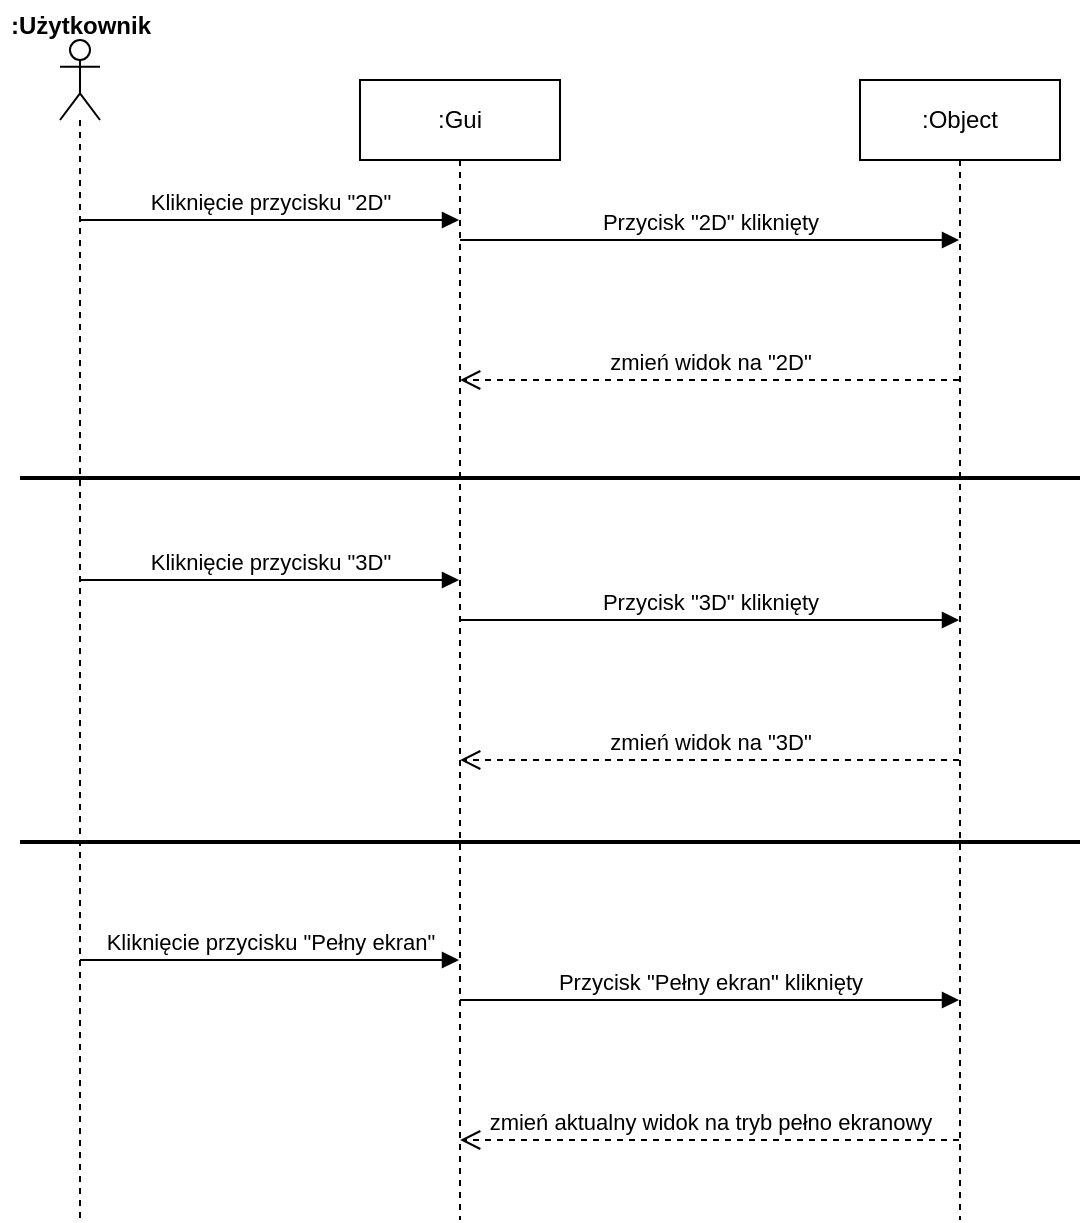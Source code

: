 <mxfile version="24.5.2" type="google">
  <diagram name="Page-1" id="yEUk4PSPVy6la2OCzM-_">
    <mxGraphModel grid="1" page="1" gridSize="10" guides="1" tooltips="1" connect="1" arrows="1" fold="1" pageScale="1" pageWidth="550" pageHeight="650" background="#ffffff" math="0" shadow="0">
      <root>
        <mxCell id="0" />
        <mxCell id="1" parent="0" />
        <mxCell id="92-sSJWoaJbaDQhIfqA1-2" value="" style="shape=umlLifeline;perimeter=lifelinePerimeter;whiteSpace=wrap;html=1;container=1;dropTarget=0;collapsible=0;recursiveResize=0;outlineConnect=0;portConstraint=eastwest;newEdgeStyle={&quot;curved&quot;:0,&quot;rounded&quot;:0};participant=umlActor;size=40;" vertex="1" parent="1">
          <mxGeometry x="30" y="20" width="20" height="590" as="geometry" />
        </mxCell>
        <mxCell id="92-sSJWoaJbaDQhIfqA1-3" value=":Użytkownik" style="text;align=center;fontStyle=1;verticalAlign=middle;spacingLeft=3;spacingRight=3;strokeColor=none;rotatable=0;points=[[0,0.5],[1,0.5]];portConstraint=eastwest;html=1;rounded=0;" vertex="1" parent="1">
          <mxGeometry width="80" height="26" as="geometry" />
        </mxCell>
        <mxCell id="92-sSJWoaJbaDQhIfqA1-5" value=":Gui" style="shape=umlLifeline;perimeter=lifelinePerimeter;whiteSpace=wrap;html=1;container=1;dropTarget=0;collapsible=0;recursiveResize=0;outlineConnect=0;portConstraint=eastwest;newEdgeStyle={&quot;curved&quot;:0,&quot;rounded&quot;:0};" vertex="1" parent="1">
          <mxGeometry x="180" y="40" width="100" height="570" as="geometry" />
        </mxCell>
        <mxCell id="92-sSJWoaJbaDQhIfqA1-7" value="Kliknięcie przycisku &quot;2D&quot;" style="html=1;verticalAlign=bottom;endArrow=block;curved=0;rounded=0;" edge="1" parent="1" target="92-sSJWoaJbaDQhIfqA1-5">
          <mxGeometry width="80" relative="1" as="geometry">
            <mxPoint x="40.083" y="110" as="sourcePoint" />
            <mxPoint x="199.5" y="110" as="targetPoint" />
          </mxGeometry>
        </mxCell>
        <mxCell id="92-sSJWoaJbaDQhIfqA1-9" value="Kliknięcie przycisku &quot;3D&quot;" style="html=1;verticalAlign=bottom;endArrow=block;curved=0;rounded=0;" edge="1" parent="1">
          <mxGeometry width="80" relative="1" as="geometry">
            <mxPoint x="40.003" y="290" as="sourcePoint" />
            <mxPoint x="229.5" y="290" as="targetPoint" />
          </mxGeometry>
        </mxCell>
        <mxCell id="92-sSJWoaJbaDQhIfqA1-10" value="Kliknięcie przycisku &quot;Pełny ekran&quot;" style="html=1;verticalAlign=bottom;endArrow=block;curved=0;rounded=0;" edge="1" parent="1">
          <mxGeometry x="0.001" width="80" relative="1" as="geometry">
            <mxPoint x="40.003" y="480" as="sourcePoint" />
            <mxPoint x="229.5" y="480" as="targetPoint" />
            <mxPoint as="offset" />
          </mxGeometry>
        </mxCell>
        <mxCell id="92-sSJWoaJbaDQhIfqA1-12" value=":Object" style="shape=umlLifeline;perimeter=lifelinePerimeter;whiteSpace=wrap;html=1;container=1;dropTarget=0;collapsible=0;recursiveResize=0;outlineConnect=0;portConstraint=eastwest;newEdgeStyle={&quot;curved&quot;:0,&quot;rounded&quot;:0};" vertex="1" parent="1">
          <mxGeometry x="430" y="40" width="100" height="570" as="geometry" />
        </mxCell>
        <mxCell id="92-sSJWoaJbaDQhIfqA1-14" value="Przycisk &quot;2D&quot; kliknięty" style="html=1;verticalAlign=bottom;endArrow=block;curved=0;rounded=0;" edge="1" parent="1" target="92-sSJWoaJbaDQhIfqA1-12">
          <mxGeometry width="80" relative="1" as="geometry">
            <mxPoint x="230.003" y="120" as="sourcePoint" />
            <mxPoint x="418.92" y="120" as="targetPoint" />
          </mxGeometry>
        </mxCell>
        <mxCell id="92-sSJWoaJbaDQhIfqA1-15" value="zmień widok na &quot;2D&quot;" style="html=1;verticalAlign=bottom;endArrow=open;dashed=1;endSize=8;curved=0;rounded=0;" edge="1" parent="1" source="92-sSJWoaJbaDQhIfqA1-12">
          <mxGeometry relative="1" as="geometry">
            <mxPoint x="449.5" y="190" as="sourcePoint" />
            <mxPoint x="230.074" y="190" as="targetPoint" />
          </mxGeometry>
        </mxCell>
        <mxCell id="92-sSJWoaJbaDQhIfqA1-17" value="" style="line;strokeWidth=2;fillColor=none;align=left;verticalAlign=middle;spacingTop=-1;spacingLeft=3;spacingRight=3;rotatable=0;labelPosition=right;points=[];portConstraint=eastwest;strokeColor=inherit;" vertex="1" parent="1">
          <mxGeometry x="10" y="238" width="530" height="2" as="geometry" />
        </mxCell>
        <mxCell id="92-sSJWoaJbaDQhIfqA1-18" value="Przycisk &quot;3D&quot; kliknięty" style="html=1;verticalAlign=bottom;endArrow=block;curved=0;rounded=0;" edge="1" parent="1" target="92-sSJWoaJbaDQhIfqA1-12">
          <mxGeometry width="80" relative="1" as="geometry">
            <mxPoint x="230.003" y="310" as="sourcePoint" />
            <mxPoint x="450" y="310" as="targetPoint" />
          </mxGeometry>
        </mxCell>
        <mxCell id="92-sSJWoaJbaDQhIfqA1-19" value="zmień widok na &quot;3D&quot;" style="html=1;verticalAlign=bottom;endArrow=open;dashed=1;endSize=8;curved=0;rounded=0;" edge="1" parent="1" source="92-sSJWoaJbaDQhIfqA1-12">
          <mxGeometry relative="1" as="geometry">
            <mxPoint x="449.5" y="380" as="sourcePoint" />
            <mxPoint x="230.074" y="380" as="targetPoint" />
          </mxGeometry>
        </mxCell>
        <mxCell id="92-sSJWoaJbaDQhIfqA1-20" value="" style="line;strokeWidth=2;fillColor=none;align=left;verticalAlign=middle;spacingTop=-1;spacingLeft=3;spacingRight=3;rotatable=0;labelPosition=right;points=[];portConstraint=eastwest;strokeColor=inherit;" vertex="1" parent="1">
          <mxGeometry x="10" y="420" width="530" height="2" as="geometry" />
        </mxCell>
        <mxCell id="92-sSJWoaJbaDQhIfqA1-21" value="Przycisk &quot;Pełny ekran&quot; kliknięty" style="html=1;verticalAlign=bottom;endArrow=block;curved=0;rounded=0;" edge="1" parent="1" target="92-sSJWoaJbaDQhIfqA1-12">
          <mxGeometry width="80" relative="1" as="geometry">
            <mxPoint x="230.003" y="500" as="sourcePoint" />
            <mxPoint x="450" y="500" as="targetPoint" />
          </mxGeometry>
        </mxCell>
        <mxCell id="92-sSJWoaJbaDQhIfqA1-22" value="zmień aktualny widok na tryb pełno ekranowy" style="html=1;verticalAlign=bottom;endArrow=open;dashed=1;endSize=8;curved=0;rounded=0;" edge="1" parent="1" source="92-sSJWoaJbaDQhIfqA1-12">
          <mxGeometry relative="1" as="geometry">
            <mxPoint x="449.5" y="570" as="sourcePoint" />
            <mxPoint x="230.074" y="570" as="targetPoint" />
          </mxGeometry>
        </mxCell>
      </root>
    </mxGraphModel>
  </diagram>
</mxfile>
